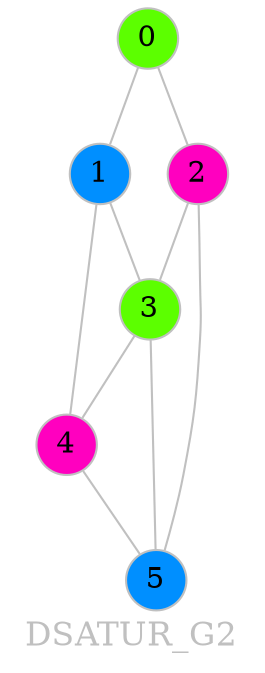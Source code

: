 graph DSATUR_G2 {
	graph [bgcolor="#ffffff00" fontcolor=grey fontsize=16 label=DSATUR_G2 overlap=false]
	node [color=grey fixedsize=true fontsize=14 shape=circle style=filled width=0.4]
	edge [arrowsize=0.7 color=grey fontcolor=grey fontsize=12]
	node [fillcolor="#5cff00"]
	0
	node [fillcolor="#008fff"]
	1
	node [fillcolor="#ff00bf"]
	2
	node [fillcolor="#5cff00"]
	3
	node [fillcolor="#ff00bf"]
	4
	node [fillcolor="#008fff"]
	5
	0 -- 1
	0 -- 2
	1 -- 3
	1 -- 4
	2 -- 3
	2 -- 5
	3 -- 4
	3 -- 5
	4 -- 5
}
